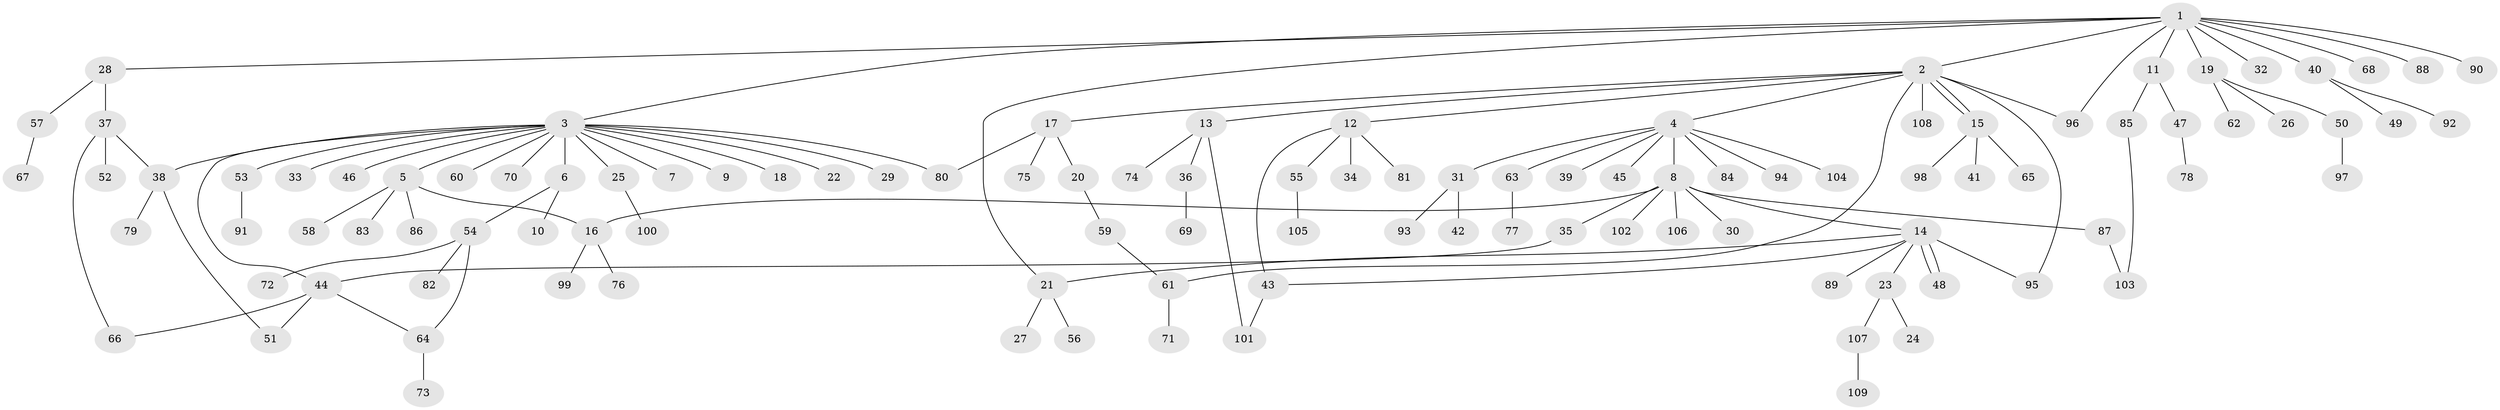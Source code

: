 // Generated by graph-tools (version 1.1) at 2025/01/03/09/25 03:01:42]
// undirected, 109 vertices, 124 edges
graph export_dot {
graph [start="1"]
  node [color=gray90,style=filled];
  1;
  2;
  3;
  4;
  5;
  6;
  7;
  8;
  9;
  10;
  11;
  12;
  13;
  14;
  15;
  16;
  17;
  18;
  19;
  20;
  21;
  22;
  23;
  24;
  25;
  26;
  27;
  28;
  29;
  30;
  31;
  32;
  33;
  34;
  35;
  36;
  37;
  38;
  39;
  40;
  41;
  42;
  43;
  44;
  45;
  46;
  47;
  48;
  49;
  50;
  51;
  52;
  53;
  54;
  55;
  56;
  57;
  58;
  59;
  60;
  61;
  62;
  63;
  64;
  65;
  66;
  67;
  68;
  69;
  70;
  71;
  72;
  73;
  74;
  75;
  76;
  77;
  78;
  79;
  80;
  81;
  82;
  83;
  84;
  85;
  86;
  87;
  88;
  89;
  90;
  91;
  92;
  93;
  94;
  95;
  96;
  97;
  98;
  99;
  100;
  101;
  102;
  103;
  104;
  105;
  106;
  107;
  108;
  109;
  1 -- 2;
  1 -- 3;
  1 -- 11;
  1 -- 19;
  1 -- 21;
  1 -- 28;
  1 -- 32;
  1 -- 40;
  1 -- 68;
  1 -- 88;
  1 -- 90;
  1 -- 96;
  2 -- 4;
  2 -- 12;
  2 -- 13;
  2 -- 15;
  2 -- 15;
  2 -- 17;
  2 -- 61;
  2 -- 95;
  2 -- 96;
  2 -- 108;
  3 -- 5;
  3 -- 6;
  3 -- 7;
  3 -- 9;
  3 -- 18;
  3 -- 22;
  3 -- 25;
  3 -- 29;
  3 -- 33;
  3 -- 38;
  3 -- 44;
  3 -- 46;
  3 -- 53;
  3 -- 60;
  3 -- 70;
  3 -- 80;
  4 -- 8;
  4 -- 31;
  4 -- 39;
  4 -- 45;
  4 -- 63;
  4 -- 84;
  4 -- 94;
  4 -- 104;
  5 -- 16;
  5 -- 58;
  5 -- 83;
  5 -- 86;
  6 -- 10;
  6 -- 54;
  8 -- 14;
  8 -- 16;
  8 -- 30;
  8 -- 35;
  8 -- 87;
  8 -- 102;
  8 -- 106;
  11 -- 47;
  11 -- 85;
  12 -- 34;
  12 -- 43;
  12 -- 55;
  12 -- 81;
  13 -- 36;
  13 -- 74;
  13 -- 101;
  14 -- 21;
  14 -- 23;
  14 -- 43;
  14 -- 48;
  14 -- 48;
  14 -- 89;
  14 -- 95;
  15 -- 41;
  15 -- 65;
  15 -- 98;
  16 -- 76;
  16 -- 99;
  17 -- 20;
  17 -- 75;
  17 -- 80;
  19 -- 26;
  19 -- 50;
  19 -- 62;
  20 -- 59;
  21 -- 27;
  21 -- 56;
  23 -- 24;
  23 -- 107;
  25 -- 100;
  28 -- 37;
  28 -- 57;
  31 -- 42;
  31 -- 93;
  35 -- 44;
  36 -- 69;
  37 -- 38;
  37 -- 52;
  37 -- 66;
  38 -- 51;
  38 -- 79;
  40 -- 49;
  40 -- 92;
  43 -- 101;
  44 -- 51;
  44 -- 64;
  44 -- 66;
  47 -- 78;
  50 -- 97;
  53 -- 91;
  54 -- 64;
  54 -- 72;
  54 -- 82;
  55 -- 105;
  57 -- 67;
  59 -- 61;
  61 -- 71;
  63 -- 77;
  64 -- 73;
  85 -- 103;
  87 -- 103;
  107 -- 109;
}
